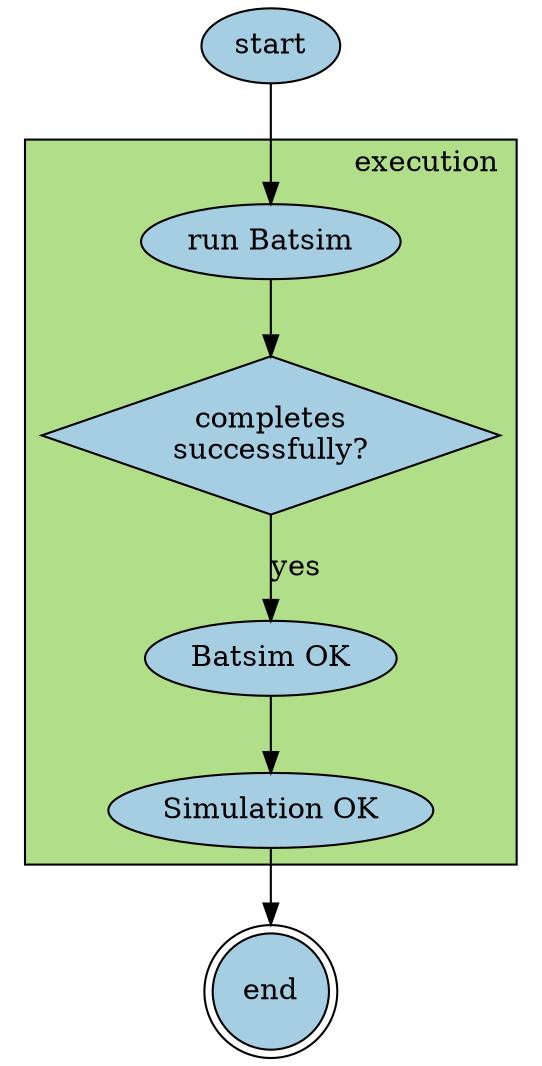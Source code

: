 digraph G {
    node [style=filled,fillcolor="#A5CEE3"];

    subgraph cluster_1 {
        runbat [label="run Batsim"];
        batstatus [shape=diamond, label="completes\nsuccessfully?"];
        batok [label="Batsim OK"];
        execend [label="Simulation OK"];

        runbat -> batstatus;
        batstatus -> batok [label="yes"];
        batok -> execend;

        label = "execution";
        labeljust="r";
        style=filled;
        fillcolor = "#B1DF89"
    }
    start -> runbat;
    execend -> end;

    start [label="start"];
    end [shape=doublecircle];
}
